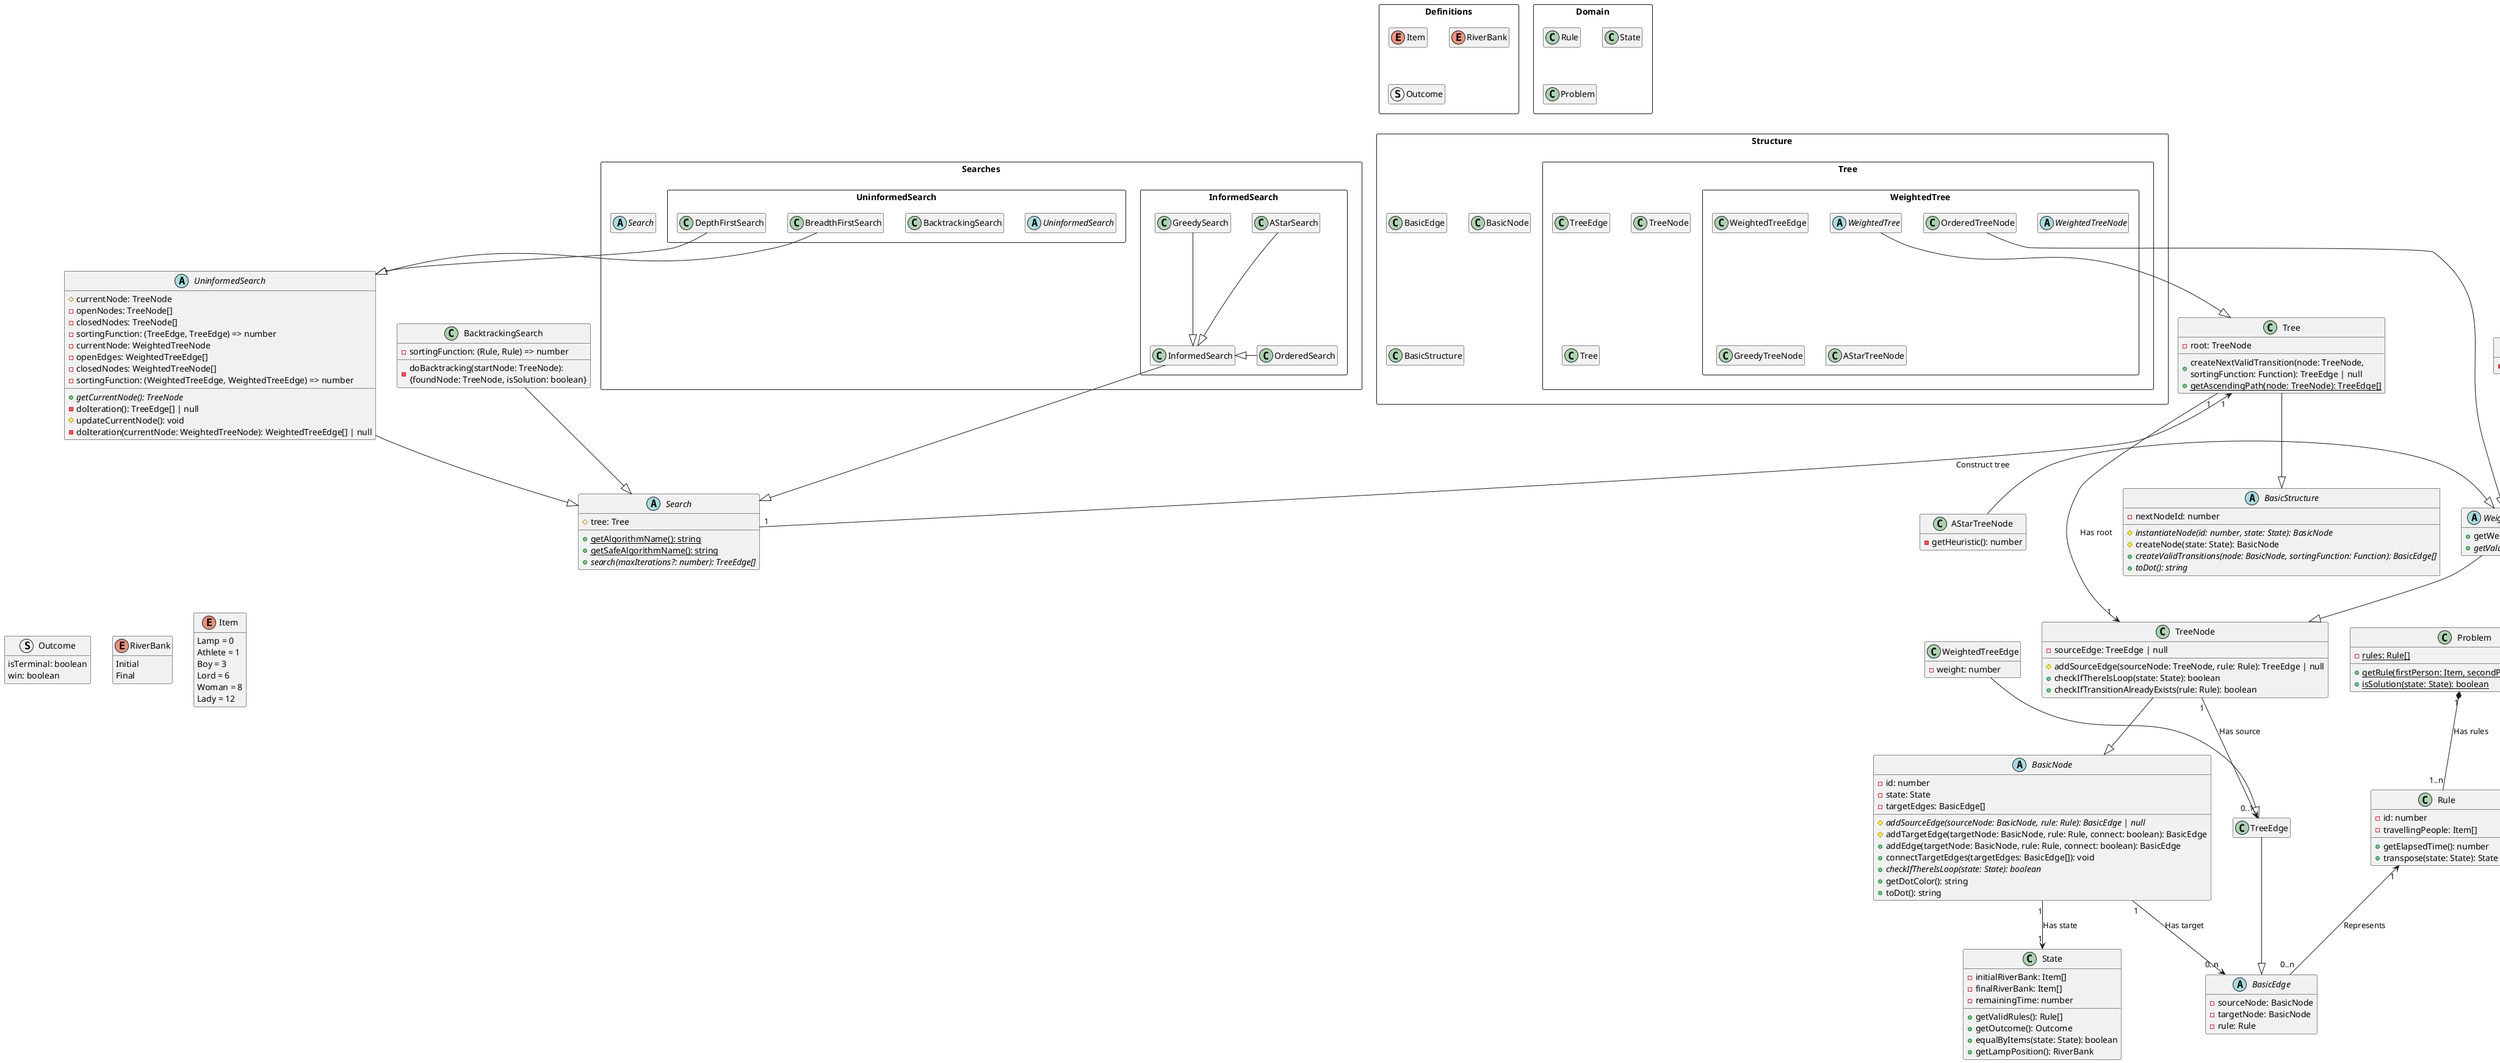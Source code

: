 @startuml

    ' Config
    hide empty members
    skinparam groupInheritance 2
    ' skinparam classAttributeIconSize 0
    ' left to right direction


    ' Pacotes

    package Definitions <<Rectangle>> {
        enum Item
        enum RiverBank
        struct Outcome
    }

    package Domain <<Rectangle>> {
        class Rule
        class State
        class Problem
    }

    package Structure <<Rectangle>> {
        class BasicEdge
        class BasicNode
        class BasicStructure

        package "Tree" as PK_Tree <<Rectangle>> {
            class TreeEdge
            class TreeNode
            class Tree

            package "WeightedTree" as PK_WeightedTree <<Rectangle>> {
                class WeightedTreeEdge
                abstract class WeightedTreeNode
                abstract class WeightedTree
                class OrderedTreeNode
                class GreedyTreeNode
                class AStarTreeNode
            }
        }
    }

    package Searches <<Rectangle>> {
        abstract class Search

        package "UninformedSearch" as PK_UninformedSearch <<Rectangle>> {
        abstract class UninformedSearch
            class BacktrackingSearch
            class BreadthFirstSearch
            class DepthFirstSearch
        }

        package "InformedSearch" as PK_InformedSearch <<Rectangle>> {
            class InformedSearch
            class OrderedSearch
            class GreedySearch
            class AStarSearch
        }
    }


    ' Definições

    enum Item {
        Lamp = 0
	    Athlete = 1
	    Boy = 3
	    Lord = 6
	    Woman = 8
	    Lady = 12
    }

    enum RiverBank {
        Initial
        Final
    }

    struct Outcome {
        isTerminal: boolean
        win: boolean
    }


    ' Classes

    class Rule {
        -id: number
        -travellingPeople: Item[]
        +getElapsedTime(): number
        +transpose(state: State): State
    }

    class State {
        -initialRiverBank: Item[]
        -finalRiverBank: Item[]
        -remainingTime: number
        +getValidRules(): Rule[]
        +getOutcome(): Outcome
        +equalByItems(state: State): boolean
        +getLampPosition(): RiverBank
    }

    class Problem {
        -{static}rules: Rule[]
        +{static}getRule(firstPerson: Item, secondPerson?: Item): Rule
        +{static}isSolution(state: State): boolean
    }

    abstract class BasicEdge {
        -sourceNode: BasicNode
        -targetNode: BasicNode
        -rule: Rule
    }

    abstract class BasicNode {
        -id: number
        -state: State
        -targetEdges: BasicEdge[]
        #{abstract}addSourceEdge(sourceNode: BasicNode, rule: Rule): BasicEdge | null
        #addTargetEdge(targetNode: BasicNode, rule: Rule, connect: boolean): BasicEdge
        +addEdge(targetNode: BasicNode, rule: Rule, connect: boolean): BasicEdge
        +connectTargetEdges(targetEdges: BasicEdge[]): void
        +{abstract}checkIfThereIsLoop(state: State): boolean
        +getDotColor(): string
        +toDot(): string
    }

    abstract class BasicStructure {
        -nextNodeId: number
        #{abstract}instantiateNode(id: number, state: State): BasicNode
        #createNode(state: State): BasicNode
        +{abstract}createValidTransitions(node: BasicNode, sortingFunction: Function): BasicEdge[]
        +{abstract}toDot(): string
    }

    class TreeEdge {}

    class TreeNode {
        -sourceEdge: TreeEdge | null
        #addSourceEdge(sourceNode: TreeNode, rule: Rule): TreeEdge | null
        +checkIfThereIsLoop(state: State): boolean
        +checkIfTransitionAlreadyExists(rule: Rule): boolean
    }

    class Tree {
        -root: TreeNode
        +createNextValidTransition(node: TreeNode, \nsortingFunction: Function): TreeEdge | null
        +{static}getAscendingPath(node: TreeNode): TreeEdge[]
    }

    class WeightedTreeEdge {
        -weight: number
    }

    abstract class WeightedTreeNode {
        +getWeight(): number
        {abstract}+getValue(): number
    }

    class GreedyTreeNode {
        -getHeuristic(): number
    }

    class AStarTreeNode {
        -getHeuristic(): number
    }

    abstract class Search {
        #tree: Tree
        +{static}getAlgorithmName(): string
        +{static}getSafeAlgorithmName(): string
        +{abstract}search(maxIterations?: number): TreeEdge[]
    }

    class BacktrackingSearch {
        {field}-sortingFunction: (Rule, Rule) => number
        -doBacktracking(startNode: TreeNode): \n{foundNode: TreeNode, isSolution: boolean}
    }

    abstract class UninformedSearch {
        #currentNode: TreeNode
        -openNodes: TreeNode[]
        -closedNodes: TreeNode[]
        {field}-sortingFunction: (TreeEdge, TreeEdge) => number
        {abstract}+getCurrentNode(): TreeNode
        -doIteration(): TreeEdge[] | null
    }

    abstract class UninformedSearch {
        -currentNode: WeightedTreeNode
        -openEdges: WeightedTreeEdge[]
        -closedNodes: WeightedTreeNode[]
        {field}-sortingFunction: (WeightedTreeEdge, WeightedTreeEdge) => number
        #updateCurrentNode(): void
        -doIteration(currentNode: WeightedTreeNode): WeightedTreeEdge[] | null
    }


    ' Relacionamentos

    Rule "1" <-- "0..n" BasicEdge : Represents
    Problem "1" *-- "1..n" Rule : Has rules
    BasicNode "1" --> "0..n" BasicEdge : Has target
    BasicNode "1" --> "1" State : Has state
    TreeNode "1" --> "0..1" TreeEdge : Has source
    Tree "1" --> "1" TreeNode : Has root
    Tree "1" <-- "1" Search : Construct tree
    TreeEdge --|> BasicEdge
    TreeNode --|> BasicNode
    Tree --|> BasicStructure
    BacktrackingSearch --|> Search
    UninformedSearch --|> Search
    InformedSearch --|> Search
    BreadthFirstSearch --|> UninformedSearch
    DepthFirstSearch --|> UninformedSearch
    OrderedSearch -l-|> InformedSearch
    GreedySearch -d-|> InformedSearch
    AStarSearch -do-|> InformedSearch
    WeightedTreeEdge --|> TreeEdge
    WeightedTreeNode --|> TreeNode
    WeightedTree --|> Tree
    OrderedTreeNode ---|> WeightedTreeNode
    GreedyTreeNode --|> WeightedTreeNode
    AStarTreeNode -|> WeightedTreeNode

    Item -[hidden]left- RiverBank
    RiverBank -[hidden]left- Outcome
    UninformedSearch --[hidden]down-> Item
    GreedySearch -[hidden]r- AStarSearch
    AStarSearch -[hidden]d- OrderedSearch
    WeightedTree -[hidden]d- WeightedTreeNode
    AStarTreeNode -[hidden]d- WeightedTreeEdge
    ' WeightedTreeNode -- WeightedTreeEdge
    ' OrderedTreeNode -- GreedyTreeNode
    ' GreedyTreeNode -- AStarTreeNode


@enduml